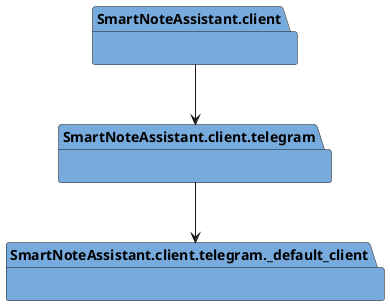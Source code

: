 @startuml packages_client
set namespaceSeparator none
package "SmartNoteAssistant.client" as SmartNoteAssistant.client #77AADD {
}
package "SmartNoteAssistant.client.telegram" as SmartNoteAssistant.client.telegram #77AADD {
}
package "SmartNoteAssistant.client.telegram._default_client" as SmartNoteAssistant.client.telegram._default_client #77AADD {
}
SmartNoteAssistant.client --> SmartNoteAssistant.client.telegram
SmartNoteAssistant.client.telegram --> SmartNoteAssistant.client.telegram._default_client
@enduml
